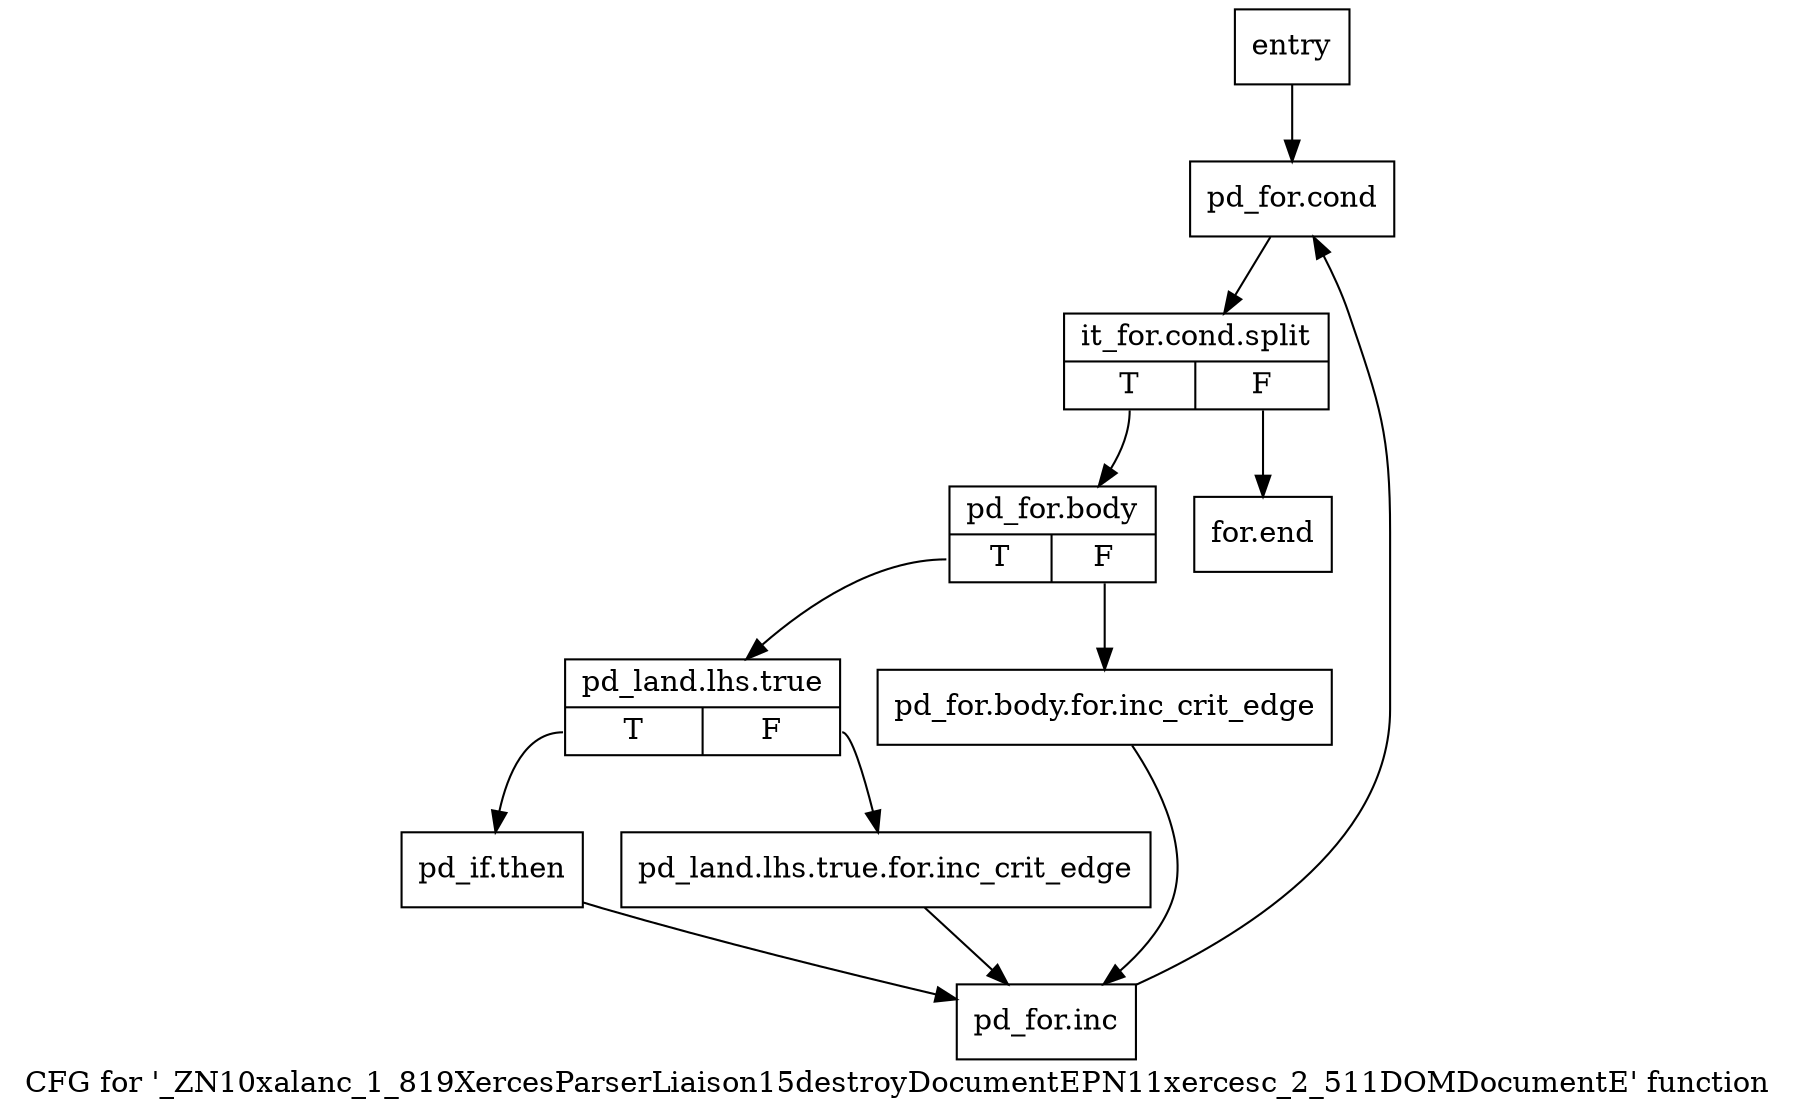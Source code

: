 digraph "CFG for '_ZN10xalanc_1_819XercesParserLiaison15destroyDocumentEPN11xercesc_2_511DOMDocumentE' function" {
	label="CFG for '_ZN10xalanc_1_819XercesParserLiaison15destroyDocumentEPN11xercesc_2_511DOMDocumentE' function";

	Node0x957c770 [shape=record,label="{entry}"];
	Node0x957c770 -> Node0x957c7c0;
	Node0x957c7c0 [shape=record,label="{pd_for.cond}"];
	Node0x957c7c0 -> Node0xccf70d0;
	Node0xccf70d0 [shape=record,label="{it_for.cond.split|{<s0>T|<s1>F}}"];
	Node0xccf70d0:s0 -> Node0x957c810;
	Node0xccf70d0:s1 -> Node0x957c9f0;
	Node0x957c810 [shape=record,label="{pd_for.body|{<s0>T|<s1>F}}"];
	Node0x957c810:s0 -> Node0x957c8b0;
	Node0x957c810:s1 -> Node0x957c860;
	Node0x957c860 [shape=record,label="{pd_for.body.for.inc_crit_edge}"];
	Node0x957c860 -> Node0x957c9a0;
	Node0x957c8b0 [shape=record,label="{pd_land.lhs.true|{<s0>T|<s1>F}}"];
	Node0x957c8b0:s0 -> Node0x957c950;
	Node0x957c8b0:s1 -> Node0x957c900;
	Node0x957c900 [shape=record,label="{pd_land.lhs.true.for.inc_crit_edge}"];
	Node0x957c900 -> Node0x957c9a0;
	Node0x957c950 [shape=record,label="{pd_if.then}"];
	Node0x957c950 -> Node0x957c9a0;
	Node0x957c9a0 [shape=record,label="{pd_for.inc}"];
	Node0x957c9a0 -> Node0x957c7c0;
	Node0x957c9f0 [shape=record,label="{for.end}"];
}
